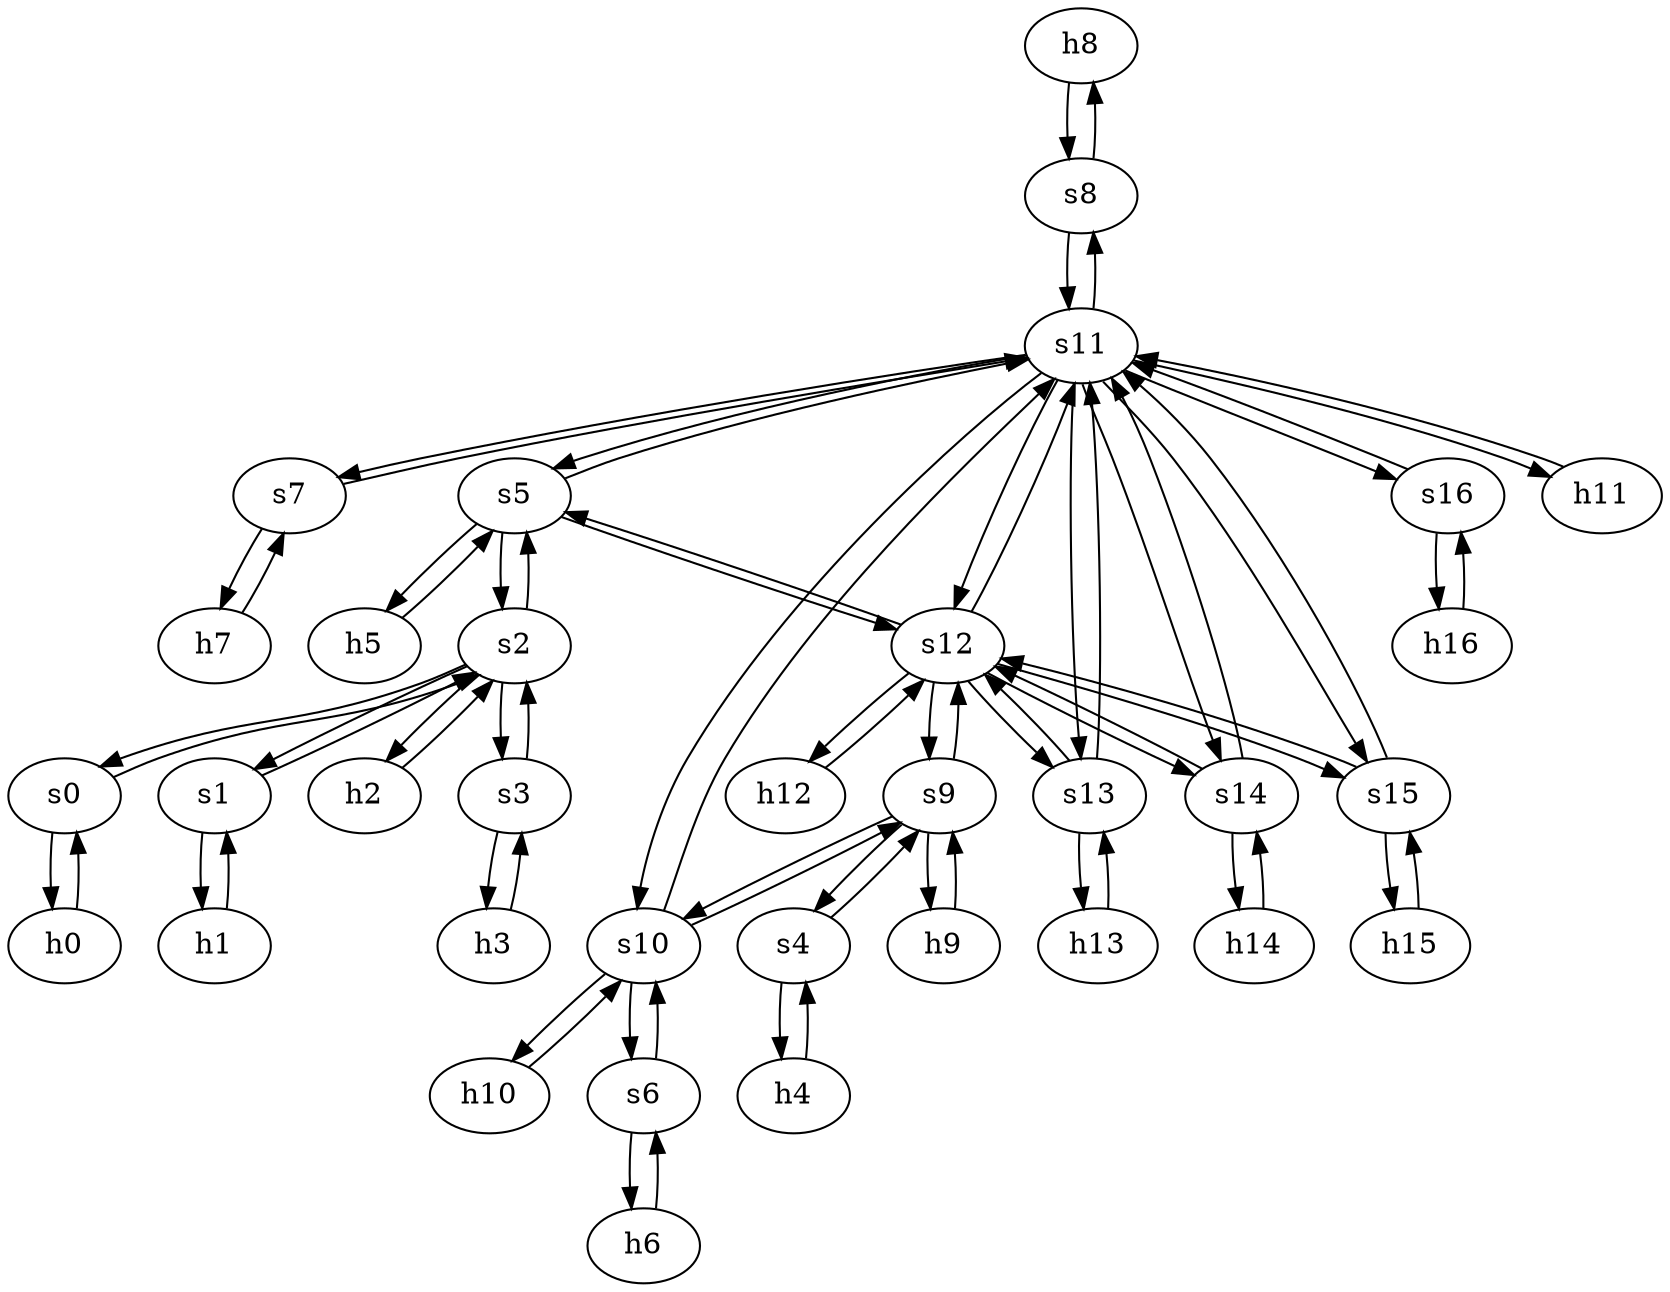 strict digraph FatMan {
	h8	 [ip="111.0.8.8",
		mac="00:00:00:00:8:8",
		type=host];
	s8	 [id=8,
		type=switch];
	h8 -> s8	 [capacity="1Gbps",
		cost=1,
		dst_port=1,
		src_port=1];
	h9	 [ip="111.0.9.9",
		mac="00:00:00:00:9:9",
		type=host];
	s9	 [id=9,
		type=switch];
	h9 -> s9	 [capacity="1Gbps",
		cost=1,
		dst_port=1,
		src_port=1];
	h2	 [ip="111.0.2.2",
		mac="00:00:00:00:2:2",
		type=host];
	s2	 [id=2,
		type=switch];
	h2 -> s2	 [capacity="1Gbps",
		cost=1,
		dst_port=1,
		src_port=1];
	h3	 [ip="111.0.3.3",
		mac="00:00:00:00:3:3",
		type=host];
	s3	 [id=3,
		type=switch];
	h3 -> s3	 [capacity="1Gbps",
		cost=1,
		dst_port=1,
		src_port=1];
	h0	 [ip="111.0.0.0",
		mac="00:00:00:00:0:0",
		type=host];
	s0	 [id=0,
		type=switch];
	h0 -> s0	 [capacity="1Gbps",
		cost=1,
		dst_port=1,
		src_port=1];
	h1	 [ip="111.0.1.1",
		mac="00:00:00:00:1:1",
		type=host];
	s1	 [id=1,
		type=switch];
	h1 -> s1	 [capacity="1Gbps",
		cost=1,
		dst_port=1,
		src_port=1];
	h6	 [ip="111.0.6.6",
		mac="00:00:00:00:6:6",
		type=host];
	s6	 [id=6,
		type=switch];
	h6 -> s6	 [capacity="1Gbps",
		cost=1,
		dst_port=1,
		src_port=1];
	h7	 [ip="111.0.7.7",
		mac="00:00:00:00:7:7",
		type=host];
	s7	 [id=7,
		type=switch];
	h7 -> s7	 [capacity="1Gbps",
		cost=1,
		dst_port=1,
		src_port=1];
	h4	 [ip="111.0.4.4",
		mac="00:00:00:00:4:4",
		type=host];
	s4	 [id=4,
		type=switch];
	h4 -> s4	 [capacity="1Gbps",
		cost=1,
		dst_port=1,
		src_port=1];
	h5	 [ip="111.0.5.5",
		mac="00:00:00:00:5:5",
		type=host];
	s5	 [id=5,
		type=switch];
	h5 -> s5	 [capacity="1Gbps",
		cost=1,
		dst_port=1,
		src_port=1];
	s9 -> s4	 [capacity="1Gbps",
		cost=1,
		dst_port=2,
		src_port=2];
	s12	 [id=12,
		type=switch];
	s9 -> s12	 [capacity="1Gbps",
		cost=1,
		dst_port=3,
		src_port=3];
	s10	 [id=10,
		type=switch];
	s9 -> s10	 [capacity="1Gbps",
		cost=1,
		dst_port=3,
		src_port=4];
	s9 -> h9	 [capacity="1Gbps",
		cost=1,
		dst_port=1,
		src_port=1];
	s11	 [id=11,
		type=switch];
	s8 -> s11	 [capacity="1Gbps",
		cost=1,
		dst_port=4,
		src_port=2];
	s8 -> h8	 [capacity="1Gbps",
		cost=1,
		dst_port=1,
		src_port=1];
	s3 -> s2	 [capacity="1Gbps",
		cost=1,
		dst_port=4,
		src_port=2];
	s3 -> h3	 [capacity="1Gbps",
		cost=1,
		dst_port=1,
		src_port=1];
	s2 -> s5	 [capacity="1Gbps",
		cost=1,
		dst_port=2,
		src_port=5];
	s2 -> s3	 [capacity="1Gbps",
		cost=1,
		dst_port=2,
		src_port=4];
	s2 -> s0	 [capacity="1Gbps",
		cost=1,
		dst_port=2,
		src_port=2];
	s2 -> s1	 [capacity="1Gbps",
		cost=1,
		dst_port=2,
		src_port=3];
	s2 -> h2	 [capacity="1Gbps",
		cost=1,
		dst_port=1,
		src_port=1];
	s1 -> h1	 [capacity="1Gbps",
		cost=1,
		dst_port=1,
		src_port=1];
	s1 -> s2	 [capacity="1Gbps",
		cost=1,
		dst_port=3,
		src_port=2];
	s0 -> h0	 [capacity="1Gbps",
		cost=1,
		dst_port=1,
		src_port=1];
	s0 -> s2	 [capacity="1Gbps",
		cost=1,
		dst_port=2,
		src_port=2];
	s7 -> h7	 [capacity="1Gbps",
		cost=1,
		dst_port=1,
		src_port=1];
	s7 -> s11	 [capacity="1Gbps",
		cost=1,
		dst_port=3,
		src_port=2];
	s6 -> s10	 [capacity="1Gbps",
		cost=1,
		dst_port=2,
		src_port=2];
	s6 -> h6	 [capacity="1Gbps",
		cost=1,
		dst_port=1,
		src_port=1];
	s5 -> s11	 [capacity="1Gbps",
		cost=1,
		dst_port=2,
		src_port=3];
	s5 -> h5	 [capacity="1Gbps",
		cost=1,
		dst_port=1,
		src_port=1];
	s5 -> s12	 [capacity="1Gbps",
		cost=1,
		dst_port=2,
		src_port=4];
	s5 -> s2	 [capacity="1Gbps",
		cost=1,
		dst_port=5,
		src_port=2];
	s4 -> s9	 [capacity="1Gbps",
		cost=1,
		dst_port=2,
		src_port=2];
	s4 -> h4	 [capacity="1Gbps",
		cost=1,
		dst_port=1,
		src_port=1];
	s13	 [id=13,
		type=switch];
	s13 -> s11	 [capacity="1Gbps",
		cost=1,
		dst_port=7,
		src_port=2];
	s13 -> s12	 [capacity="1Gbps",
		cost=1,
		dst_port=5,
		src_port=3];
	h13	 [ip="111.0.13.13",
		mac="00:00:00:00:13:13",
		type=host];
	s13 -> h13	 [capacity="1Gbps",
		cost=1,
		dst_port=1,
		src_port=1];
	s12 -> s5	 [capacity="1Gbps",
		cost=1,
		dst_port=4,
		src_port=2];
	s12 -> s11	 [capacity="1Gbps",
		cost=1,
		dst_port=6,
		src_port=4];
	s12 -> s13	 [capacity="1Gbps",
		cost=1,
		dst_port=3,
		src_port=5];
	s12 -> s9	 [capacity="1Gbps",
		cost=1,
		dst_port=3,
		src_port=3];
	s14	 [id=14,
		type=switch];
	s12 -> s14	 [capacity="1Gbps",
		cost=1,
		dst_port=3,
		src_port=6];
	s15	 [id=15,
		type=switch];
	s12 -> s15	 [capacity="1Gbps",
		cost=1,
		dst_port=3,
		src_port=7];
	h12	 [ip="111.0.12.12",
		mac="00:00:00:00:12:12",
		type=host];
	s12 -> h12	 [capacity="1Gbps",
		cost=1,
		dst_port=1,
		src_port=1];
	s11 -> s5	 [capacity="1Gbps",
		cost=1,
		dst_port=3,
		src_port=2];
	s11 -> s13	 [capacity="1Gbps",
		cost=1,
		dst_port=2,
		src_port=7];
	s16	 [id=16,
		type=switch];
	s11 -> s16	 [capacity="1Gbps",
		cost=1,
		dst_port=2,
		src_port=10];
	s11 -> s14	 [capacity="1Gbps",
		cost=1,
		dst_port=2,
		src_port=8];
	s11 -> s15	 [capacity="1Gbps",
		cost=1,
		dst_port=2,
		src_port=9];
	s11 -> s8	 [capacity="1Gbps",
		cost=1,
		dst_port=2,
		src_port=4];
	s11 -> s12	 [capacity="1Gbps",
		cost=1,
		dst_port=4,
		src_port=6];
	h11	 [ip="111.0.11.11",
		mac="00:00:00:00:11:11",
		type=host];
	s11 -> h11	 [capacity="1Gbps",
		cost=1,
		dst_port=1,
		src_port=1];
	s11 -> s10	 [capacity="1Gbps",
		cost=1,
		dst_port=4,
		src_port=5];
	s11 -> s7	 [capacity="1Gbps",
		cost=1,
		dst_port=2,
		src_port=3];
	s10 -> s11	 [capacity="1Gbps",
		cost=1,
		dst_port=5,
		src_port=4];
	s10 -> s9	 [capacity="1Gbps",
		cost=1,
		dst_port=4,
		src_port=3];
	s10 -> s6	 [capacity="1Gbps",
		cost=1,
		dst_port=2,
		src_port=2];
	h10	 [ip="111.0.10.10",
		mac="00:00:00:00:10:10",
		type=host];
	s10 -> h10	 [capacity="1Gbps",
		cost=1,
		dst_port=1,
		src_port=1];
	s16 -> s11	 [capacity="1Gbps",
		cost=1,
		dst_port=10,
		src_port=2];
	h16	 [ip="111.0.16.16",
		mac="00:00:00:00:16:16",
		type=host];
	s16 -> h16	 [capacity="1Gbps",
		cost=1,
		dst_port=1,
		src_port=1];
	s15 -> s11	 [capacity="1Gbps",
		cost=1,
		dst_port=9,
		src_port=2];
	s15 -> s12	 [capacity="1Gbps",
		cost=1,
		dst_port=7,
		src_port=3];
	h15	 [ip="111.0.15.15",
		mac="00:00:00:00:15:15",
		type=host];
	s15 -> h15	 [capacity="1Gbps",
		cost=1,
		dst_port=1,
		src_port=1];
	s14 -> s11	 [capacity="1Gbps",
		cost=1,
		dst_port=8,
		src_port=2];
	s14 -> s12	 [capacity="1Gbps",
		cost=1,
		dst_port=6,
		src_port=3];
	h14	 [ip="111.0.14.14",
		mac="00:00:00:00:14:14",
		type=host];
	s14 -> h14	 [capacity="1Gbps",
		cost=1,
		dst_port=1,
		src_port=1];
	h10 -> s10	 [capacity="1Gbps",
		cost=1,
		dst_port=1,
		src_port=1];
	h11 -> s11	 [capacity="1Gbps",
		cost=1,
		dst_port=1,
		src_port=1];
	h12 -> s12	 [capacity="1Gbps",
		cost=1,
		dst_port=1,
		src_port=1];
	h13 -> s13	 [capacity="1Gbps",
		cost=1,
		dst_port=1,
		src_port=1];
	h14 -> s14	 [capacity="1Gbps",
		cost=1,
		dst_port=1,
		src_port=1];
	h15 -> s15	 [capacity="1Gbps",
		cost=1,
		dst_port=1,
		src_port=1];
	h16 -> s16	 [capacity="1Gbps",
		cost=1,
		dst_port=1,
		src_port=1];
}
